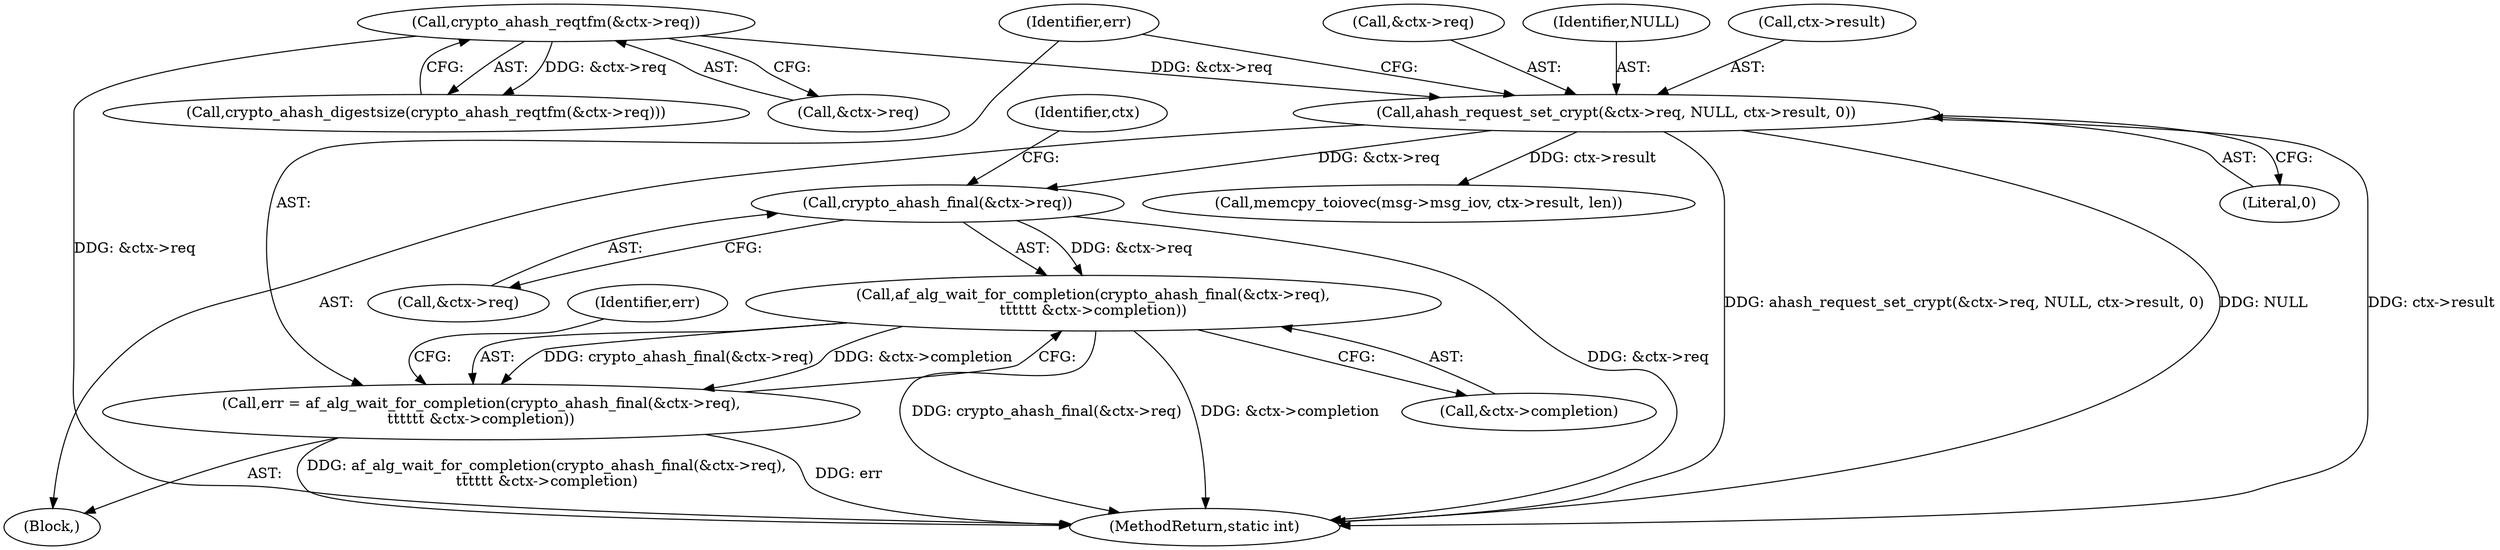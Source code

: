 digraph "0_linux_72a763d805a48ac8c0bf48fdb510e84c12de51fe@pointer" {
"1000180" [label="(Call,af_alg_wait_for_completion(crypto_ahash_final(&ctx->req),\n\t\t\t\t\t\t &ctx->completion))"];
"1000181" [label="(Call,crypto_ahash_final(&ctx->req))"];
"1000168" [label="(Call,ahash_request_set_crypt(&ctx->req, NULL, ctx->result, 0))"];
"1000128" [label="(Call,crypto_ahash_reqtfm(&ctx->req))"];
"1000178" [label="(Call,err = af_alg_wait_for_completion(crypto_ahash_final(&ctx->req),\n\t\t\t\t\t\t &ctx->completion))"];
"1000186" [label="(Call,&ctx->completion)"];
"1000180" [label="(Call,af_alg_wait_for_completion(crypto_ahash_final(&ctx->req),\n\t\t\t\t\t\t &ctx->completion))"];
"1000128" [label="(Call,crypto_ahash_reqtfm(&ctx->req))"];
"1000127" [label="(Call,crypto_ahash_digestsize(crypto_ahash_reqtfm(&ctx->req)))"];
"1000177" [label="(Literal,0)"];
"1000169" [label="(Call,&ctx->req)"];
"1000178" [label="(Call,err = af_alg_wait_for_completion(crypto_ahash_final(&ctx->req),\n\t\t\t\t\t\t &ctx->completion))"];
"1000168" [label="(Call,ahash_request_set_crypt(&ctx->req, NULL, ctx->result, 0))"];
"1000195" [label="(Call,memcpy_toiovec(msg->msg_iov, ctx->result, len))"];
"1000162" [label="(Block,)"];
"1000188" [label="(Identifier,ctx)"];
"1000191" [label="(Identifier,err)"];
"1000182" [label="(Call,&ctx->req)"];
"1000173" [label="(Identifier,NULL)"];
"1000129" [label="(Call,&ctx->req)"];
"1000181" [label="(Call,crypto_ahash_final(&ctx->req))"];
"1000207" [label="(MethodReturn,static int)"];
"1000179" [label="(Identifier,err)"];
"1000174" [label="(Call,ctx->result)"];
"1000180" -> "1000178"  [label="AST: "];
"1000180" -> "1000186"  [label="CFG: "];
"1000181" -> "1000180"  [label="AST: "];
"1000186" -> "1000180"  [label="AST: "];
"1000178" -> "1000180"  [label="CFG: "];
"1000180" -> "1000207"  [label="DDG: crypto_ahash_final(&ctx->req)"];
"1000180" -> "1000207"  [label="DDG: &ctx->completion"];
"1000180" -> "1000178"  [label="DDG: crypto_ahash_final(&ctx->req)"];
"1000180" -> "1000178"  [label="DDG: &ctx->completion"];
"1000181" -> "1000180"  [label="DDG: &ctx->req"];
"1000181" -> "1000182"  [label="CFG: "];
"1000182" -> "1000181"  [label="AST: "];
"1000188" -> "1000181"  [label="CFG: "];
"1000181" -> "1000207"  [label="DDG: &ctx->req"];
"1000168" -> "1000181"  [label="DDG: &ctx->req"];
"1000168" -> "1000162"  [label="AST: "];
"1000168" -> "1000177"  [label="CFG: "];
"1000169" -> "1000168"  [label="AST: "];
"1000173" -> "1000168"  [label="AST: "];
"1000174" -> "1000168"  [label="AST: "];
"1000177" -> "1000168"  [label="AST: "];
"1000179" -> "1000168"  [label="CFG: "];
"1000168" -> "1000207"  [label="DDG: ctx->result"];
"1000168" -> "1000207"  [label="DDG: ahash_request_set_crypt(&ctx->req, NULL, ctx->result, 0)"];
"1000168" -> "1000207"  [label="DDG: NULL"];
"1000128" -> "1000168"  [label="DDG: &ctx->req"];
"1000168" -> "1000195"  [label="DDG: ctx->result"];
"1000128" -> "1000127"  [label="AST: "];
"1000128" -> "1000129"  [label="CFG: "];
"1000129" -> "1000128"  [label="AST: "];
"1000127" -> "1000128"  [label="CFG: "];
"1000128" -> "1000207"  [label="DDG: &ctx->req"];
"1000128" -> "1000127"  [label="DDG: &ctx->req"];
"1000178" -> "1000162"  [label="AST: "];
"1000179" -> "1000178"  [label="AST: "];
"1000191" -> "1000178"  [label="CFG: "];
"1000178" -> "1000207"  [label="DDG: err"];
"1000178" -> "1000207"  [label="DDG: af_alg_wait_for_completion(crypto_ahash_final(&ctx->req),\n\t\t\t\t\t\t &ctx->completion)"];
}
